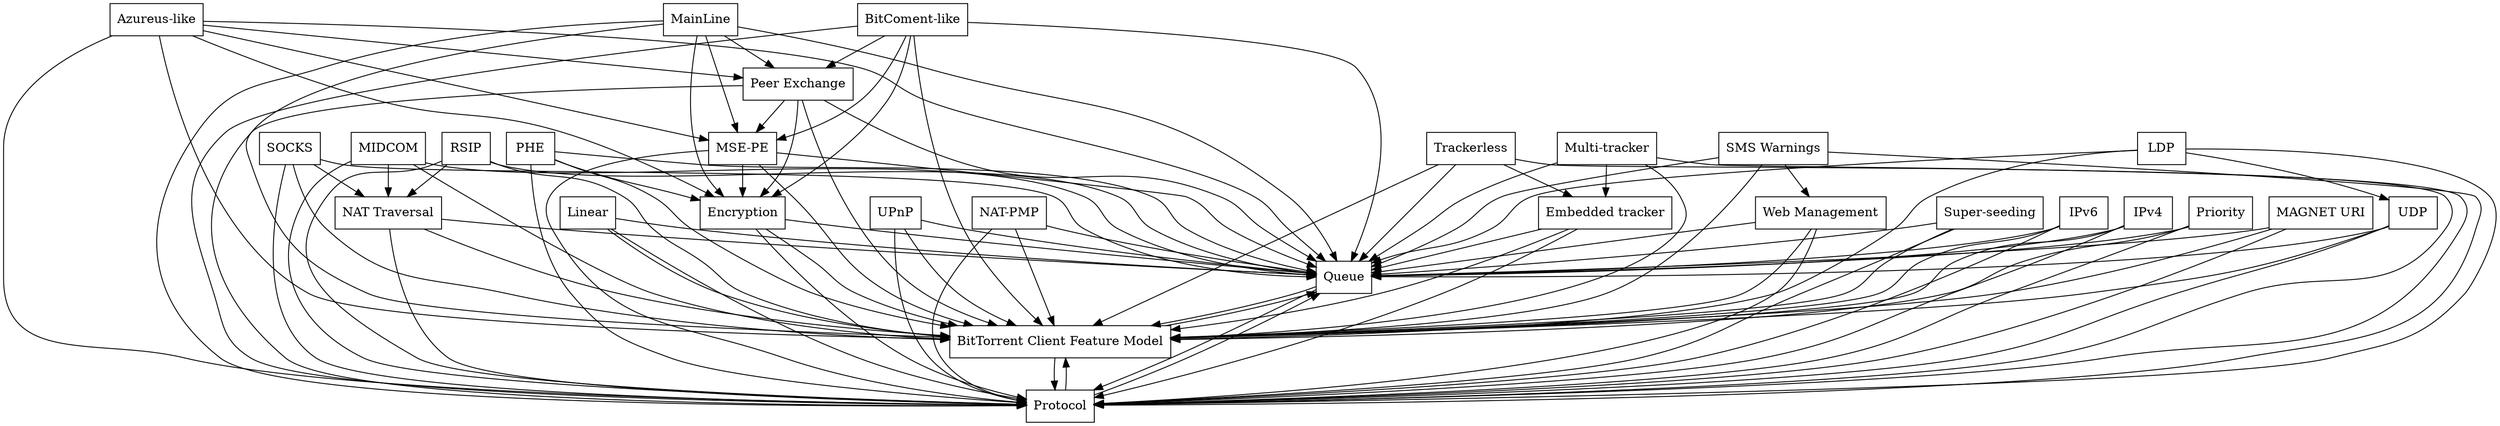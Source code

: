digraph{
graph [rankdir=TB];
node [shape=box];
edge [arrowhead=normal];
0[label="UDP",]
1[label="SOCKS",]
2[label="Peer Exchange",]
3[label="MainLine",]
4[label="Linear",]
5[label="MIDCOM",]
6[label="NAT Traversal",]
7[label="UPnP",]
8[label="NAT-PMP",]
9[label="Trackerless",]
10[label="SMS Warnings",]
11[label="Queue",]
12[label="RSIP",]
13[label="BitTorrent Client Feature Model",]
14[label="LDP",]
15[label="Azureus-like",]
16[label="Protocol",]
17[label="MSE-PE",]
18[label="Web Management",]
19[label="PHE",]
20[label="Super-seeding",]
21[label="Embedded tracker",]
22[label="IPv6",]
23[label="Encryption",]
24[label="IPv4",]
25[label="Priority",]
26[label="MAGNET URI",]
27[label="BitComent-like",]
28[label="Multi-tracker",]
0->11[label="",]
0->13[label="",]
0->16[label="",]
1->6[label="",]
1->11[label="",]
1->13[label="",]
1->16[label="",]
2->11[label="",]
2->13[label="",]
2->16[label="",]
2->17[label="",]
2->23[label="",]
3->2[label="",]
3->11[label="",]
3->13[label="",]
3->16[label="",]
3->17[label="",]
3->23[label="",]
4->11[label="",]
4->13[label="",]
4->16[label="",]
5->6[label="",]
5->11[label="",]
5->13[label="",]
5->16[label="",]
6->11[label="",]
6->13[label="",]
6->16[label="",]
7->11[label="",]
7->13[label="",]
7->16[label="",]
8->11[label="",]
8->13[label="",]
8->16[label="",]
9->11[label="",]
9->13[label="",]
9->16[label="",]
9->21[label="",]
10->11[label="",]
10->13[label="",]
10->16[label="",]
10->18[label="",]
11->13[label="",]
11->16[label="",]
12->6[label="",]
12->11[label="",]
12->13[label="",]
12->16[label="",]
13->11[label="",]
13->16[label="",]
14->0[label="",]
14->11[label="",]
14->13[label="",]
14->16[label="",]
15->2[label="",]
15->11[label="",]
15->13[label="",]
15->16[label="",]
15->17[label="",]
15->23[label="",]
16->11[label="",]
16->13[label="",]
17->11[label="",]
17->13[label="",]
17->16[label="",]
17->23[label="",]
18->11[label="",]
18->13[label="",]
18->16[label="",]
19->11[label="",]
19->13[label="",]
19->16[label="",]
19->23[label="",]
20->11[label="",]
20->13[label="",]
20->16[label="",]
21->11[label="",]
21->13[label="",]
21->16[label="",]
22->11[label="",]
22->13[label="",]
22->16[label="",]
23->11[label="",]
23->13[label="",]
23->16[label="",]
24->11[label="",]
24->13[label="",]
24->16[label="",]
25->11[label="",]
25->13[label="",]
25->16[label="",]
26->11[label="",]
26->13[label="",]
26->16[label="",]
27->2[label="",]
27->11[label="",]
27->13[label="",]
27->16[label="",]
27->17[label="",]
27->23[label="",]
28->11[label="",]
28->13[label="",]
28->16[label="",]
28->21[label="",]
}
